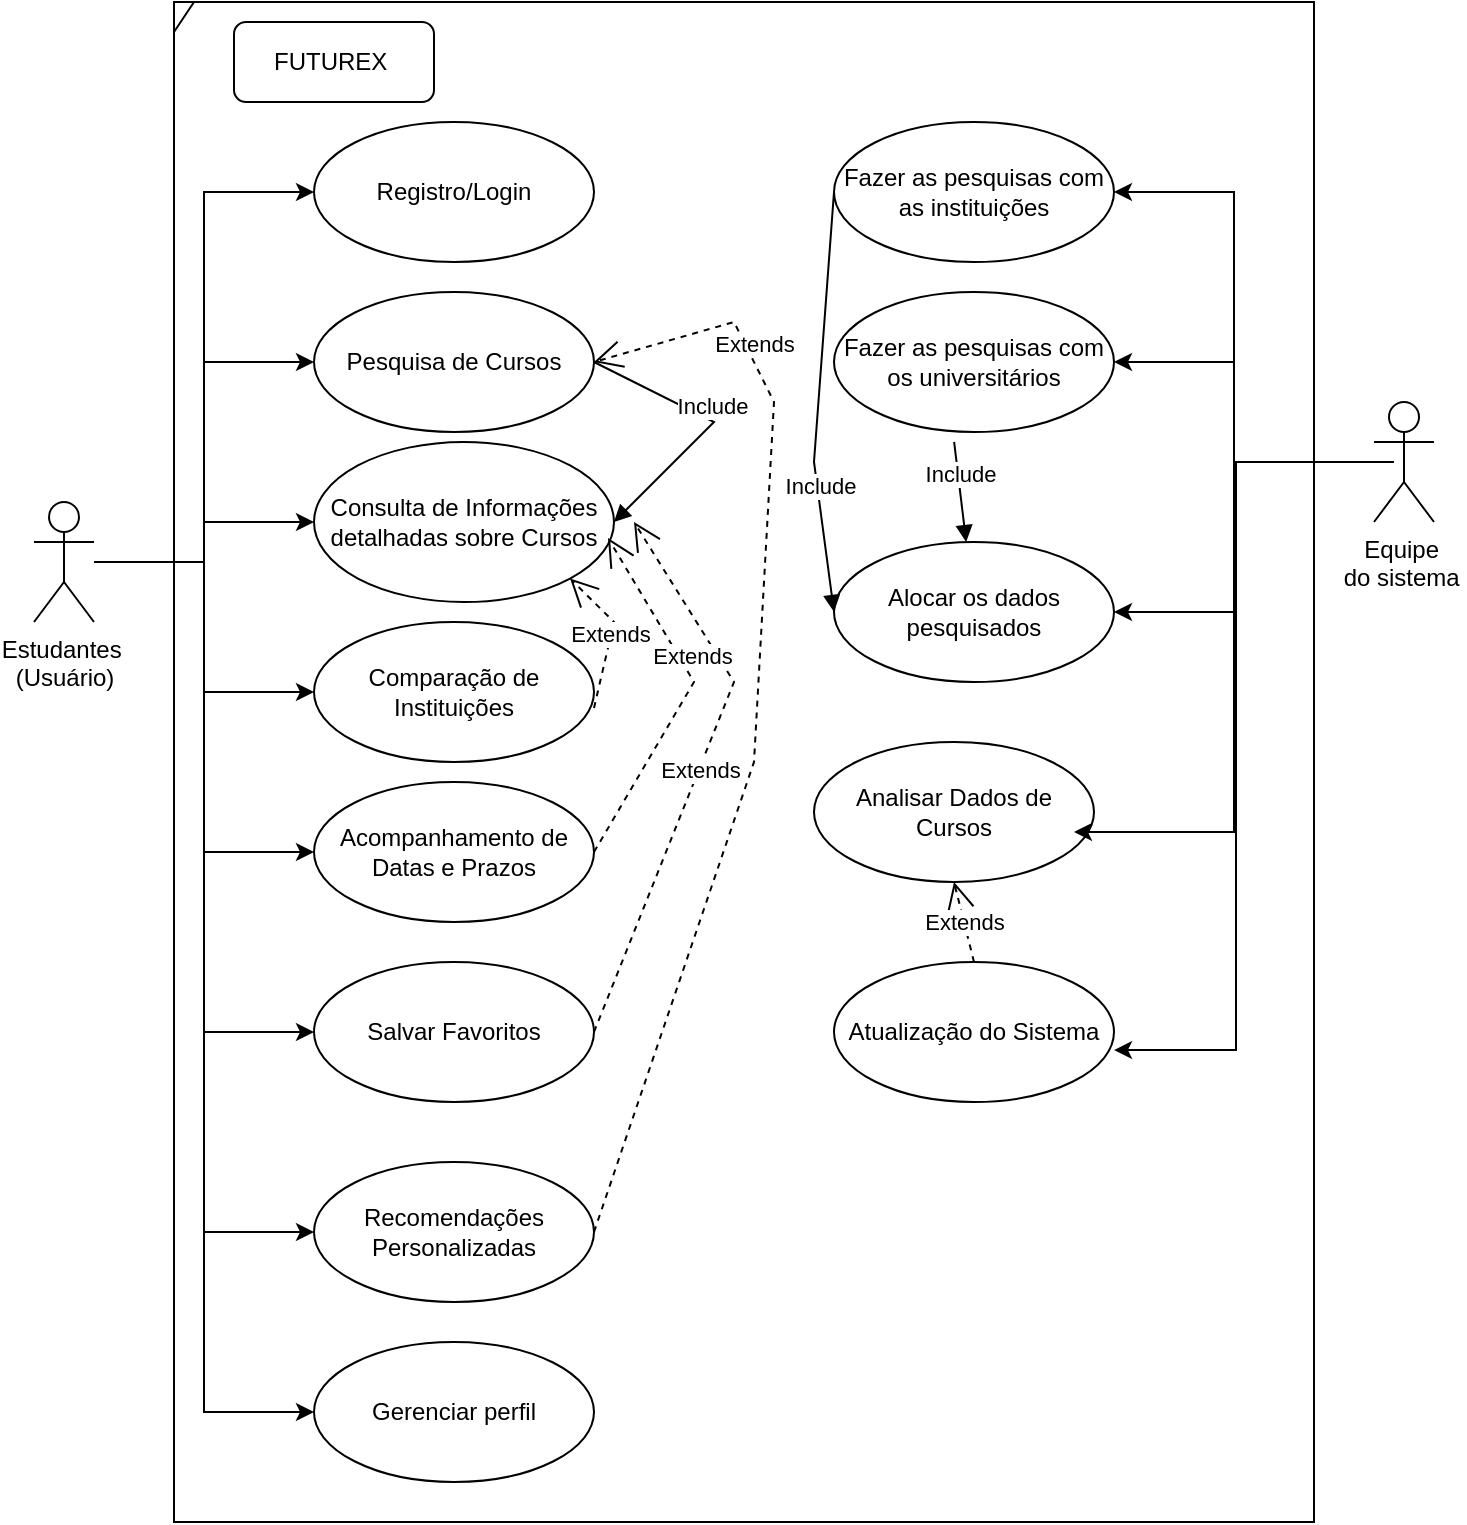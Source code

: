 <mxfile version="24.8.0">
  <diagram name="Página-1" id="-24_yZQOfbj3OQJfO07C">
    <mxGraphModel dx="980" dy="531" grid="1" gridSize="10" guides="1" tooltips="1" connect="1" arrows="1" fold="1" page="1" pageScale="1" pageWidth="827" pageHeight="1169" math="0" shadow="0">
      <root>
        <mxCell id="0" />
        <mxCell id="1" parent="0" />
        <mxCell id="6-74U6Mi0UwLJI_alVvZ-22" style="edgeStyle=orthogonalEdgeStyle;rounded=0;orthogonalLoop=1;jettySize=auto;html=1;entryX=0;entryY=0.5;entryDx=0;entryDy=0;" parent="1" source="6-74U6Mi0UwLJI_alVvZ-9" target="6-74U6Mi0UwLJI_alVvZ-13" edge="1">
          <mxGeometry relative="1" as="geometry" />
        </mxCell>
        <mxCell id="6-74U6Mi0UwLJI_alVvZ-23" style="edgeStyle=orthogonalEdgeStyle;rounded=0;orthogonalLoop=1;jettySize=auto;html=1;entryX=0;entryY=0.5;entryDx=0;entryDy=0;" parent="1" source="6-74U6Mi0UwLJI_alVvZ-9" target="6-74U6Mi0UwLJI_alVvZ-14" edge="1">
          <mxGeometry relative="1" as="geometry" />
        </mxCell>
        <mxCell id="6-74U6Mi0UwLJI_alVvZ-27" style="edgeStyle=orthogonalEdgeStyle;rounded=0;orthogonalLoop=1;jettySize=auto;html=1;entryX=0;entryY=0.5;entryDx=0;entryDy=0;" parent="1" source="6-74U6Mi0UwLJI_alVvZ-9" target="6-74U6Mi0UwLJI_alVvZ-15" edge="1">
          <mxGeometry relative="1" as="geometry" />
        </mxCell>
        <mxCell id="6-74U6Mi0UwLJI_alVvZ-28" style="edgeStyle=orthogonalEdgeStyle;rounded=0;orthogonalLoop=1;jettySize=auto;html=1;entryX=0;entryY=0.5;entryDx=0;entryDy=0;" parent="1" source="6-74U6Mi0UwLJI_alVvZ-9" target="6-74U6Mi0UwLJI_alVvZ-17" edge="1">
          <mxGeometry relative="1" as="geometry" />
        </mxCell>
        <mxCell id="6-74U6Mi0UwLJI_alVvZ-29" style="edgeStyle=orthogonalEdgeStyle;rounded=0;orthogonalLoop=1;jettySize=auto;html=1;entryX=0;entryY=0.5;entryDx=0;entryDy=0;" parent="1" source="6-74U6Mi0UwLJI_alVvZ-9" target="6-74U6Mi0UwLJI_alVvZ-18" edge="1">
          <mxGeometry relative="1" as="geometry" />
        </mxCell>
        <mxCell id="6-74U6Mi0UwLJI_alVvZ-30" style="edgeStyle=orthogonalEdgeStyle;rounded=0;orthogonalLoop=1;jettySize=auto;html=1;entryX=0;entryY=0.5;entryDx=0;entryDy=0;" parent="1" source="6-74U6Mi0UwLJI_alVvZ-9" target="6-74U6Mi0UwLJI_alVvZ-16" edge="1">
          <mxGeometry relative="1" as="geometry" />
        </mxCell>
        <mxCell id="6-74U6Mi0UwLJI_alVvZ-49" style="edgeStyle=orthogonalEdgeStyle;rounded=0;orthogonalLoop=1;jettySize=auto;html=1;entryX=0;entryY=0.5;entryDx=0;entryDy=0;" parent="1" source="6-74U6Mi0UwLJI_alVvZ-9" target="6-74U6Mi0UwLJI_alVvZ-48" edge="1">
          <mxGeometry relative="1" as="geometry" />
        </mxCell>
        <mxCell id="6-74U6Mi0UwLJI_alVvZ-51" style="edgeStyle=orthogonalEdgeStyle;rounded=0;orthogonalLoop=1;jettySize=auto;html=1;entryX=0;entryY=0.5;entryDx=0;entryDy=0;" parent="1" source="6-74U6Mi0UwLJI_alVvZ-9" target="6-74U6Mi0UwLJI_alVvZ-50" edge="1">
          <mxGeometry relative="1" as="geometry" />
        </mxCell>
        <mxCell id="6-74U6Mi0UwLJI_alVvZ-9" value="Estudantes&amp;nbsp;&lt;div&gt;(Usuário)&lt;/div&gt;" style="shape=umlActor;verticalLabelPosition=bottom;verticalAlign=top;html=1;" parent="1" vertex="1">
          <mxGeometry x="90" y="250" width="30" height="60" as="geometry" />
        </mxCell>
        <mxCell id="6-74U6Mi0UwLJI_alVvZ-31" style="edgeStyle=orthogonalEdgeStyle;rounded=0;orthogonalLoop=1;jettySize=auto;html=1;entryX=1;entryY=0.5;entryDx=0;entryDy=0;" parent="1" source="6-74U6Mi0UwLJI_alVvZ-11" target="6-74U6Mi0UwLJI_alVvZ-24" edge="1">
          <mxGeometry relative="1" as="geometry">
            <Array as="points">
              <mxPoint x="690" y="230" />
              <mxPoint x="690" y="95" />
            </Array>
          </mxGeometry>
        </mxCell>
        <mxCell id="6-74U6Mi0UwLJI_alVvZ-32" style="edgeStyle=orthogonalEdgeStyle;rounded=0;orthogonalLoop=1;jettySize=auto;html=1;entryX=1;entryY=0.5;entryDx=0;entryDy=0;" parent="1" source="6-74U6Mi0UwLJI_alVvZ-11" target="6-74U6Mi0UwLJI_alVvZ-25" edge="1">
          <mxGeometry relative="1" as="geometry">
            <Array as="points">
              <mxPoint x="690" y="230" />
              <mxPoint x="690" y="180" />
            </Array>
          </mxGeometry>
        </mxCell>
        <mxCell id="6-74U6Mi0UwLJI_alVvZ-45" style="edgeStyle=orthogonalEdgeStyle;rounded=0;orthogonalLoop=1;jettySize=auto;html=1;entryX=1;entryY=0.5;entryDx=0;entryDy=0;" parent="1" source="6-74U6Mi0UwLJI_alVvZ-11" target="6-74U6Mi0UwLJI_alVvZ-26" edge="1">
          <mxGeometry relative="1" as="geometry">
            <Array as="points">
              <mxPoint x="690" y="230" />
              <mxPoint x="690" y="305" />
            </Array>
          </mxGeometry>
        </mxCell>
        <mxCell id="6-74U6Mi0UwLJI_alVvZ-11" value="Equipe&amp;nbsp;&lt;div&gt;do sistema&amp;nbsp;&lt;/div&gt;" style="shape=umlActor;verticalLabelPosition=bottom;verticalAlign=top;html=1;" parent="1" vertex="1">
          <mxGeometry x="760" y="200" width="30" height="60" as="geometry" />
        </mxCell>
        <mxCell id="6-74U6Mi0UwLJI_alVvZ-12" value="" style="shape=umlFrame;whiteSpace=wrap;html=1;pointerEvents=0;width=10;height=15;" parent="1" vertex="1">
          <mxGeometry x="160" width="570" height="760" as="geometry" />
        </mxCell>
        <mxCell id="6-74U6Mi0UwLJI_alVvZ-13" value="Registro/Login" style="ellipse;whiteSpace=wrap;html=1;" parent="1" vertex="1">
          <mxGeometry x="230" y="60" width="140" height="70" as="geometry" />
        </mxCell>
        <mxCell id="6-74U6Mi0UwLJI_alVvZ-14" value="Pesquisa de Cursos" style="ellipse;whiteSpace=wrap;html=1;" parent="1" vertex="1">
          <mxGeometry x="230" y="145" width="140" height="70" as="geometry" />
        </mxCell>
        <mxCell id="6-74U6Mi0UwLJI_alVvZ-15" value="Consulta de Informações detalhadas sobre Cursos" style="ellipse;whiteSpace=wrap;html=1;" parent="1" vertex="1">
          <mxGeometry x="230" y="220" width="150" height="80" as="geometry" />
        </mxCell>
        <mxCell id="6-74U6Mi0UwLJI_alVvZ-16" value="Salvar Favoritos" style="ellipse;whiteSpace=wrap;html=1;" parent="1" vertex="1">
          <mxGeometry x="230" y="480" width="140" height="70" as="geometry" />
        </mxCell>
        <mxCell id="6-74U6Mi0UwLJI_alVvZ-17" value="Comparação de Instituições" style="ellipse;whiteSpace=wrap;html=1;" parent="1" vertex="1">
          <mxGeometry x="230" y="310" width="140" height="70" as="geometry" />
        </mxCell>
        <mxCell id="6-74U6Mi0UwLJI_alVvZ-18" value="Acompanhamento de Datas e Prazos" style="ellipse;whiteSpace=wrap;html=1;" parent="1" vertex="1">
          <mxGeometry x="230" y="390" width="140" height="70" as="geometry" />
        </mxCell>
        <mxCell id="6-74U6Mi0UwLJI_alVvZ-19" value="Analisar Dados de Cursos" style="ellipse;whiteSpace=wrap;html=1;" parent="1" vertex="1">
          <mxGeometry x="480" y="370" width="140" height="70" as="geometry" />
        </mxCell>
        <mxCell id="6-74U6Mi0UwLJI_alVvZ-20" value="Atualização do Sistema" style="ellipse;whiteSpace=wrap;html=1;" parent="1" vertex="1">
          <mxGeometry x="490" y="480" width="140" height="70" as="geometry" />
        </mxCell>
        <mxCell id="6-74U6Mi0UwLJI_alVvZ-24" value="Fazer as pesquisas com as instituições" style="ellipse;whiteSpace=wrap;html=1;" parent="1" vertex="1">
          <mxGeometry x="490" y="60" width="140" height="70" as="geometry" />
        </mxCell>
        <mxCell id="6-74U6Mi0UwLJI_alVvZ-25" value="Fazer as pesquisas com os universitários" style="ellipse;whiteSpace=wrap;html=1;" parent="1" vertex="1">
          <mxGeometry x="490" y="145" width="140" height="70" as="geometry" />
        </mxCell>
        <mxCell id="6-74U6Mi0UwLJI_alVvZ-26" value="Alocar os dados pesquisados" style="ellipse;whiteSpace=wrap;html=1;" parent="1" vertex="1">
          <mxGeometry x="490" y="270" width="140" height="70" as="geometry" />
        </mxCell>
        <mxCell id="6-74U6Mi0UwLJI_alVvZ-34" style="edgeStyle=orthogonalEdgeStyle;rounded=0;orthogonalLoop=1;jettySize=auto;html=1;entryX=1;entryY=0.5;entryDx=0;entryDy=0;" parent="1" edge="1">
          <mxGeometry relative="1" as="geometry">
            <mxPoint x="770" y="230" as="sourcePoint" />
            <mxPoint x="610.0" y="415" as="targetPoint" />
            <Array as="points">
              <mxPoint x="690" y="230" />
              <mxPoint x="690" y="415" />
            </Array>
          </mxGeometry>
        </mxCell>
        <mxCell id="6-74U6Mi0UwLJI_alVvZ-35" style="edgeStyle=orthogonalEdgeStyle;rounded=0;orthogonalLoop=1;jettySize=auto;html=1;entryX=0.993;entryY=0.629;entryDx=0;entryDy=0;entryPerimeter=0;" parent="1" edge="1">
          <mxGeometry relative="1" as="geometry">
            <mxPoint x="760.98" y="230.0" as="sourcePoint" />
            <mxPoint x="630" y="524.03" as="targetPoint" />
            <Array as="points">
              <mxPoint x="690.98" y="230" />
              <mxPoint x="690.98" y="524" />
            </Array>
          </mxGeometry>
        </mxCell>
        <mxCell id="6-74U6Mi0UwLJI_alVvZ-37" value="Include" style="html=1;verticalAlign=bottom;endArrow=block;curved=0;rounded=0;exitX=1;exitY=0.5;exitDx=0;exitDy=0;entryX=1;entryY=0.5;entryDx=0;entryDy=0;" parent="1" source="6-74U6Mi0UwLJI_alVvZ-14" target="6-74U6Mi0UwLJI_alVvZ-15" edge="1">
          <mxGeometry width="80" relative="1" as="geometry">
            <mxPoint x="390" y="190" as="sourcePoint" />
            <mxPoint x="470" y="210" as="targetPoint" />
            <Array as="points">
              <mxPoint x="430" y="210" />
            </Array>
          </mxGeometry>
        </mxCell>
        <mxCell id="6-74U6Mi0UwLJI_alVvZ-41" value="Include" style="html=1;verticalAlign=bottom;endArrow=block;curved=0;rounded=0;exitX=0;exitY=0.5;exitDx=0;exitDy=0;entryX=0;entryY=0.5;entryDx=0;entryDy=0;" parent="1" source="6-74U6Mi0UwLJI_alVvZ-24" target="6-74U6Mi0UwLJI_alVvZ-26" edge="1">
          <mxGeometry x="0.488" width="80" relative="1" as="geometry">
            <mxPoint x="470" y="140" as="sourcePoint" />
            <mxPoint x="550" y="140" as="targetPoint" />
            <Array as="points">
              <mxPoint x="480" y="230" />
            </Array>
            <mxPoint as="offset" />
          </mxGeometry>
        </mxCell>
        <mxCell id="6-74U6Mi0UwLJI_alVvZ-43" value="Include" style="html=1;verticalAlign=bottom;endArrow=block;curved=0;rounded=0;exitX=0.429;exitY=1.071;exitDx=0;exitDy=0;exitPerimeter=0;" parent="1" source="6-74U6Mi0UwLJI_alVvZ-25" target="6-74U6Mi0UwLJI_alVvZ-26" edge="1">
          <mxGeometry width="80" relative="1" as="geometry">
            <mxPoint x="590" y="220" as="sourcePoint" />
            <mxPoint x="670" y="220" as="targetPoint" />
          </mxGeometry>
        </mxCell>
        <mxCell id="6-74U6Mi0UwLJI_alVvZ-44" value="Extends" style="endArrow=open;endSize=12;dashed=1;html=1;rounded=0;entryX=0.5;entryY=1;entryDx=0;entryDy=0;exitX=0.5;exitY=0;exitDx=0;exitDy=0;" parent="1" source="6-74U6Mi0UwLJI_alVvZ-20" target="6-74U6Mi0UwLJI_alVvZ-19" edge="1">
          <mxGeometry width="160" relative="1" as="geometry">
            <mxPoint x="480" y="470" as="sourcePoint" />
            <mxPoint x="640" y="470" as="targetPoint" />
          </mxGeometry>
        </mxCell>
        <mxCell id="6-74U6Mi0UwLJI_alVvZ-46" value="FUTUREX&amp;nbsp;" style="rounded=1;whiteSpace=wrap;html=1;" parent="1" vertex="1">
          <mxGeometry x="190" y="10" width="100" height="40" as="geometry" />
        </mxCell>
        <mxCell id="6-74U6Mi0UwLJI_alVvZ-47" value="Extends" style="endArrow=open;endSize=12;dashed=1;html=1;rounded=0;entryX=1;entryY=0.5;entryDx=0;entryDy=0;exitX=1;exitY=0.5;exitDx=0;exitDy=0;" parent="1" source="6-74U6Mi0UwLJI_alVvZ-48" target="6-74U6Mi0UwLJI_alVvZ-14" edge="1">
          <mxGeometry x="0.683" y="-4" width="160" relative="1" as="geometry">
            <mxPoint x="400" y="550" as="sourcePoint" />
            <mxPoint x="540" y="510" as="targetPoint" />
            <Array as="points">
              <mxPoint x="450" y="380" />
              <mxPoint x="460" y="200" />
              <mxPoint x="440" y="160" />
            </Array>
            <mxPoint as="offset" />
          </mxGeometry>
        </mxCell>
        <mxCell id="6-74U6Mi0UwLJI_alVvZ-48" value="&lt;div&gt;Recomendações Personalizadas&lt;br&gt;&lt;/div&gt;" style="ellipse;whiteSpace=wrap;html=1;" parent="1" vertex="1">
          <mxGeometry x="230" y="580" width="140" height="70" as="geometry" />
        </mxCell>
        <mxCell id="6-74U6Mi0UwLJI_alVvZ-50" value="&lt;div&gt;Gerenciar perfil&lt;br&gt;&lt;/div&gt;" style="ellipse;whiteSpace=wrap;html=1;" parent="1" vertex="1">
          <mxGeometry x="230" y="670" width="140" height="70" as="geometry" />
        </mxCell>
        <mxCell id="6-74U6Mi0UwLJI_alVvZ-52" value="Extends" style="endArrow=open;endSize=12;dashed=1;html=1;rounded=0;entryX=1;entryY=0.5;entryDx=0;entryDy=0;exitX=1;exitY=0.5;exitDx=0;exitDy=0;" parent="1" source="6-74U6Mi0UwLJI_alVvZ-16" edge="1">
          <mxGeometry width="160" relative="1" as="geometry">
            <mxPoint x="326.746" y="671.016" as="sourcePoint" />
            <mxPoint x="390" y="260" as="targetPoint" />
            <Array as="points">
              <mxPoint x="440" y="340" />
            </Array>
          </mxGeometry>
        </mxCell>
        <mxCell id="ylDVQSciw4n3CPXz6AcN-1" value="Extends" style="endArrow=open;endSize=12;dashed=1;html=1;rounded=0;exitX=1;exitY=0.5;exitDx=0;exitDy=0;entryX=0.98;entryY=0.6;entryDx=0;entryDy=0;entryPerimeter=0;" parent="1" source="6-74U6Mi0UwLJI_alVvZ-18" target="6-74U6Mi0UwLJI_alVvZ-15" edge="1">
          <mxGeometry x="0.213" y="-6" width="160" relative="1" as="geometry">
            <mxPoint x="390" y="420" as="sourcePoint" />
            <mxPoint x="550" y="420" as="targetPoint" />
            <Array as="points">
              <mxPoint x="420" y="340" />
            </Array>
            <mxPoint as="offset" />
          </mxGeometry>
        </mxCell>
        <mxCell id="ylDVQSciw4n3CPXz6AcN-3" value="Extends" style="endArrow=open;endSize=12;dashed=1;html=1;rounded=0;exitX=1;exitY=0.614;exitDx=0;exitDy=0;exitPerimeter=0;entryX=1;entryY=1;entryDx=0;entryDy=0;" parent="1" source="6-74U6Mi0UwLJI_alVvZ-17" target="6-74U6Mi0UwLJI_alVvZ-15" edge="1">
          <mxGeometry width="160" relative="1" as="geometry">
            <mxPoint x="380" y="380" as="sourcePoint" />
            <mxPoint x="540" y="380" as="targetPoint" />
            <Array as="points">
              <mxPoint x="380" y="310" />
            </Array>
          </mxGeometry>
        </mxCell>
      </root>
    </mxGraphModel>
  </diagram>
</mxfile>
